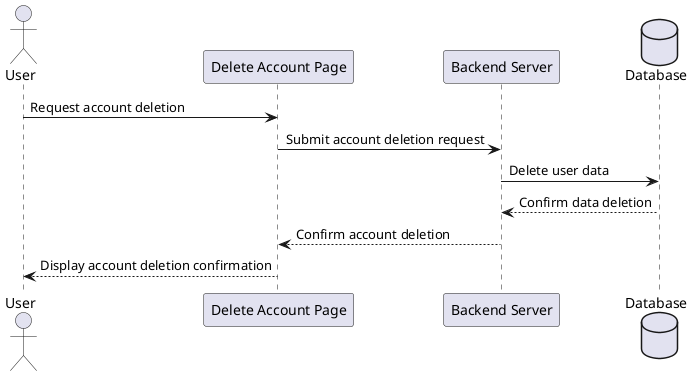 ; filepath: /home/slightlywind/Repositories/Legacy/SWD392/sequence_diagrams/delete_account.puml
@startuml
actor User
participant "Delete Account Page" as DeleteAccountPage
participant "Backend Server" as BackendServer
database Database

User -> DeleteAccountPage: Request account deletion
DeleteAccountPage -> BackendServer: Submit account deletion request
BackendServer -> Database: Delete user data
Database --> BackendServer: Confirm data deletion
BackendServer --> DeleteAccountPage: Confirm account deletion
DeleteAccountPage --> User: Display account deletion confirmation
@enduml